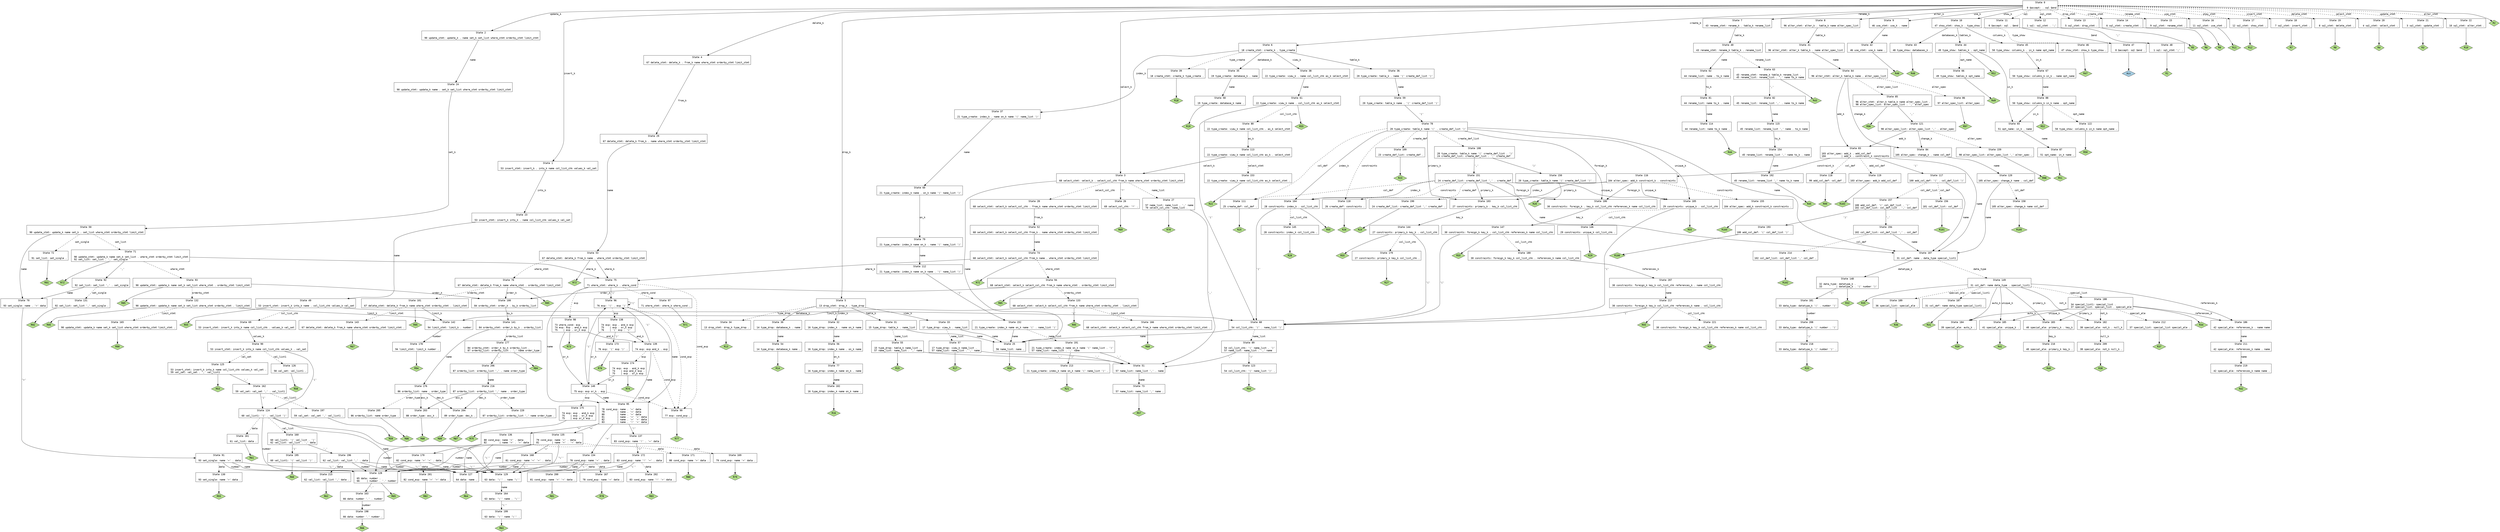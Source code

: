 // Generated by GNU Bison 3.0.4.
// Report bugs to <bug-bison@gnu.org>.
// Home page: <http://www.gnu.org/software/bison/>.

digraph "sql.y"
{
  node [fontname = courier, shape = box, colorscheme = paired6]
  edge [fontname = courier]

  0 [label="State 0\n\l  0 $accept: . sql $end\l"]
  0 -> 1 [style=solid label="insert_k"]
  0 -> 2 [style=solid label="update_k"]
  0 -> 3 [style=solid label="select_k"]
  0 -> 4 [style=solid label="delete_k"]
  0 -> 5 [style=solid label="drop_k"]
  0 -> 6 [style=solid label="create_k"]
  0 -> 7 [style=solid label="rename_k"]
  0 -> 8 [style=solid label="alter_k"]
  0 -> 9 [style=solid label="use_k"]
  0 -> 10 [style=solid label="show_k"]
  0 -> 11 [style=dashed label="sql"]
  0 -> 12 [style=dashed label="sql_stmt"]
  0 -> 13 [style=dashed label="drop_stmt"]
  0 -> 14 [style=dashed label="create_stmt"]
  0 -> 15 [style=dashed label="rename_stmt"]
  0 -> 16 [style=dashed label="use_stmt"]
  0 -> 17 [style=dashed label="show_stmt"]
  0 -> 18 [style=dashed label="insert_stmt"]
  0 -> 19 [style=dashed label="delete_stmt"]
  0 -> 20 [style=dashed label="select_stmt"]
  0 -> 21 [style=dashed label="update_stmt"]
  0 -> 22 [style=dashed label="alter_stmt"]
  0 -> "0R2" [style=solid]
 "0R2" [label="R2", fillcolor=3, shape=diamond, style=filled]
  1 [label="State 1\n\l 53 insert_stmt: insert_k . into_k name col_list_chk values_k val_set\l"]
  1 -> 23 [style=solid label="into_k"]
  2 [label="State 2\n\l 90 update_stmt: update_k . name set_k set_list where_stmt orderby_stmt limit_stmt\l"]
  2 -> 24 [style=solid label="name"]
  3 [label="State 3\n\l 68 select_stmt: select_k . select_col_chk from_k name where_stmt orderby_stmt limit_stmt\l"]
  3 -> 25 [style=solid label="name"]
  3 -> 26 [style=solid label="'*'"]
  3 -> 27 [style=dashed label="name_list"]
  3 -> 28 [style=dashed label="select_col_chk"]
  4 [label="State 4\n\l 67 delete_stmt: delete_k . from_k name where_stmt orderby_stmt limit_stmt\l"]
  4 -> 29 [style=solid label="from_k"]
  5 [label="State 5\n\l 13 drop_stmt: drop_k . type_drop\l"]
  5 -> 30 [style=solid label="database_k"]
  5 -> 31 [style=solid label="table_k"]
  5 -> 32 [style=solid label="index_k"]
  5 -> 33 [style=solid label="view_k"]
  5 -> 34 [style=dashed label="type_drop"]
  6 [label="State 6\n\l 18 create_stmt: create_k . type_create\l"]
  6 -> 35 [style=solid label="database_k"]
  6 -> 36 [style=solid label="table_k"]
  6 -> 37 [style=solid label="index_k"]
  6 -> 38 [style=solid label="view_k"]
  6 -> 39 [style=dashed label="type_create"]
  7 [label="State 7\n\l 43 rename_stmt: rename_k . table_k rename_list\l"]
  7 -> 40 [style=solid label="table_k"]
  8 [label="State 8\n\l 96 alter_stmt: alter_k . table_k name alter_spec_list\l"]
  8 -> 41 [style=solid label="table_k"]
  9 [label="State 9\n\l 46 use_stmt: use_k . name\l"]
  9 -> 42 [style=solid label="name"]
  10 [label="State 10\n\l 47 show_stmt: show_k . type_show\l"]
  10 -> 43 [style=solid label="databases_k"]
  10 -> 44 [style=solid label="tables_k"]
  10 -> 45 [style=solid label="columns_k"]
  10 -> 46 [style=dashed label="type_show"]
  11 [label="State 11\n\l  0 $accept: sql . $end\l"]
  11 -> 47 [style=solid label="$end"]
  12 [label="State 12\n\l  1 sql: sql_stmt . ';'\l"]
  12 -> 48 [style=solid label="';'"]
  13 [label="State 13\n\l  5 sql_stmt: drop_stmt .\l"]
  13 -> "13R5" [style=solid]
 "13R5" [label="R5", fillcolor=3, shape=diamond, style=filled]
  14 [label="State 14\n\l  6 sql_stmt: create_stmt .\l"]
  14 -> "14R6" [style=solid]
 "14R6" [label="R6", fillcolor=3, shape=diamond, style=filled]
  15 [label="State 15\n\l  9 sql_stmt: rename_stmt .\l"]
  15 -> "15R9" [style=solid]
 "15R9" [label="R9", fillcolor=3, shape=diamond, style=filled]
  16 [label="State 16\n\l 11 sql_stmt: use_stmt .\l"]
  16 -> "16R11" [style=solid]
 "16R11" [label="R11", fillcolor=3, shape=diamond, style=filled]
  17 [label="State 17\n\l 12 sql_stmt: show_stmt .\l"]
  17 -> "17R12" [style=solid]
 "17R12" [label="R12", fillcolor=3, shape=diamond, style=filled]
  18 [label="State 18\n\l  7 sql_stmt: insert_stmt .\l"]
  18 -> "18R7" [style=solid]
 "18R7" [label="R7", fillcolor=3, shape=diamond, style=filled]
  19 [label="State 19\n\l  8 sql_stmt: delete_stmt .\l"]
  19 -> "19R8" [style=solid]
 "19R8" [label="R8", fillcolor=3, shape=diamond, style=filled]
  20 [label="State 20\n\l  4 sql_stmt: select_stmt .\l"]
  20 -> "20R4" [style=solid]
 "20R4" [label="R4", fillcolor=3, shape=diamond, style=filled]
  21 [label="State 21\n\l  3 sql_stmt: update_stmt .\l"]
  21 -> "21R3" [style=solid]
 "21R3" [label="R3", fillcolor=3, shape=diamond, style=filled]
  22 [label="State 22\n\l 10 sql_stmt: alter_stmt .\l"]
  22 -> "22R10" [style=solid]
 "22R10" [label="R10", fillcolor=3, shape=diamond, style=filled]
  23 [label="State 23\n\l 53 insert_stmt: insert_k into_k . name col_list_chk values_k val_set\l"]
  23 -> 49 [style=solid label="name"]
  24 [label="State 24\n\l 90 update_stmt: update_k name . set_k set_list where_stmt orderby_stmt limit_stmt\l"]
  24 -> 50 [style=solid label="set_k"]
  25 [label="State 25\n\l 56 name_list: name .\l"]
  25 -> "25R56" [style=solid]
 "25R56" [label="R56", fillcolor=3, shape=diamond, style=filled]
  26 [label="State 26\n\l 69 select_col_chk: '*' .\l"]
  26 -> "26R69" [style=solid]
 "26R69" [label="R69", fillcolor=3, shape=diamond, style=filled]
  27 [label="State 27\n\l 57 name_list: name_list . ',' name\l 70 select_col_chk: name_list .\l"]
  27 -> 51 [style=solid label="','"]
  27 -> "27R70" [style=solid]
 "27R70" [label="R70", fillcolor=3, shape=diamond, style=filled]
  28 [label="State 28\n\l 68 select_stmt: select_k select_col_chk . from_k name where_stmt orderby_stmt limit_stmt\l"]
  28 -> 52 [style=solid label="from_k"]
  29 [label="State 29\n\l 67 delete_stmt: delete_k from_k . name where_stmt orderby_stmt limit_stmt\l"]
  29 -> 53 [style=solid label="name"]
  30 [label="State 30\n\l 14 type_drop: database_k . name\l"]
  30 -> 54 [style=solid label="name"]
  31 [label="State 31\n\l 15 type_drop: table_k . name_list\l"]
  31 -> 25 [style=solid label="name"]
  31 -> 55 [style=dashed label="name_list"]
  32 [label="State 32\n\l 16 type_drop: index_k . name on_k name\l"]
  32 -> 56 [style=solid label="name"]
  33 [label="State 33\n\l 17 type_drop: view_k . name_list\l"]
  33 -> 25 [style=solid label="name"]
  33 -> 57 [style=dashed label="name_list"]
  34 [label="State 34\n\l 13 drop_stmt: drop_k type_drop .\l"]
  34 -> "34R13" [style=solid]
 "34R13" [label="R13", fillcolor=3, shape=diamond, style=filled]
  35 [label="State 35\n\l 19 type_create: database_k . name\l"]
  35 -> 58 [style=solid label="name"]
  36 [label="State 36\n\l 20 type_create: table_k . name '(' create_def_list ')'\l"]
  36 -> 59 [style=solid label="name"]
  37 [label="State 37\n\l 21 type_create: index_k . name on_k name '(' name_list ')'\l"]
  37 -> 60 [style=solid label="name"]
  38 [label="State 38\n\l 22 type_create: view_k . name col_list_chk as_k select_stmt\l"]
  38 -> 61 [style=solid label="name"]
  39 [label="State 39\n\l 18 create_stmt: create_k type_create .\l"]
  39 -> "39R18" [style=solid]
 "39R18" [label="R18", fillcolor=3, shape=diamond, style=filled]
  40 [label="State 40\n\l 43 rename_stmt: rename_k table_k . rename_list\l"]
  40 -> 62 [style=solid label="name"]
  40 -> 63 [style=dashed label="rename_list"]
  41 [label="State 41\n\l 96 alter_stmt: alter_k table_k . name alter_spec_list\l"]
  41 -> 64 [style=solid label="name"]
  42 [label="State 42\n\l 46 use_stmt: use_k name .\l"]
  42 -> "42R46" [style=solid]
 "42R46" [label="R46", fillcolor=3, shape=diamond, style=filled]
  43 [label="State 43\n\l 48 type_show: databases_k .\l"]
  43 -> "43R48" [style=solid]
 "43R48" [label="R48", fillcolor=3, shape=diamond, style=filled]
  44 [label="State 44\n\l 49 type_show: tables_k . opt_name\l"]
  44 -> 65 [style=solid label="in_k"]
  44 -> 66 [style=dashed label="opt_name"]
  44 -> "44R52" [style=solid]
 "44R52" [label="R52", fillcolor=3, shape=diamond, style=filled]
  45 [label="State 45\n\l 50 type_show: columns_k . in_k name opt_name\l"]
  45 -> 67 [style=solid label="in_k"]
  46 [label="State 46\n\l 47 show_stmt: show_k type_show .\l"]
  46 -> "46R47" [style=solid]
 "46R47" [label="R47", fillcolor=3, shape=diamond, style=filled]
  47 [label="State 47\n\l  0 $accept: sql $end .\l"]
  47 -> "47R0" [style=solid]
 "47R0" [label="Acc", fillcolor=1, shape=diamond, style=filled]
  48 [label="State 48\n\l  1 sql: sql_stmt ';' .\l"]
  48 -> "48R1" [style=solid]
 "48R1" [label="R1", fillcolor=3, shape=diamond, style=filled]
  49 [label="State 49\n\l 53 insert_stmt: insert_k into_k name . col_list_chk values_k val_set\l"]
  49 -> 68 [style=solid label="'('"]
  49 -> 69 [style=dashed label="col_list_chk"]
  49 -> "49R55" [style=solid]
 "49R55" [label="R55", fillcolor=3, shape=diamond, style=filled]
  50 [label="State 50\n\l 90 update_stmt: update_k name set_k . set_list where_stmt orderby_stmt limit_stmt\l"]
  50 -> 70 [style=solid label="name"]
  50 -> 71 [style=dashed label="set_list"]
  50 -> 72 [style=dashed label="set_single"]
  51 [label="State 51\n\l 57 name_list: name_list ',' . name\l"]
  51 -> 73 [style=solid label="name"]
  52 [label="State 52\n\l 68 select_stmt: select_k select_col_chk from_k . name where_stmt orderby_stmt limit_stmt\l"]
  52 -> 74 [style=solid label="name"]
  53 [label="State 53\n\l 67 delete_stmt: delete_k from_k name . where_stmt orderby_stmt limit_stmt\l"]
  53 -> 75 [style=solid label="where_k"]
  53 -> 76 [style=dashed label="where_stmt"]
  53 -> "53R72" [style=solid]
 "53R72" [label="R72", fillcolor=3, shape=diamond, style=filled]
  54 [label="State 54\n\l 14 type_drop: database_k name .\l"]
  54 -> "54R14" [style=solid]
 "54R14" [label="R14", fillcolor=3, shape=diamond, style=filled]
  55 [label="State 55\n\l 15 type_drop: table_k name_list .\l 57 name_list: name_list . ',' name\l"]
  55 -> 51 [style=solid label="','"]
  55 -> "55R15" [style=solid]
 "55R15" [label="R15", fillcolor=3, shape=diamond, style=filled]
  56 [label="State 56\n\l 16 type_drop: index_k name . on_k name\l"]
  56 -> 77 [style=solid label="on_k"]
  57 [label="State 57\n\l 17 type_drop: view_k name_list .\l 57 name_list: name_list . ',' name\l"]
  57 -> 51 [style=solid label="','"]
  57 -> "57R17" [style=solid]
 "57R17" [label="R17", fillcolor=3, shape=diamond, style=filled]
  58 [label="State 58\n\l 19 type_create: database_k name .\l"]
  58 -> "58R19" [style=solid]
 "58R19" [label="R19", fillcolor=3, shape=diamond, style=filled]
  59 [label="State 59\n\l 20 type_create: table_k name . '(' create_def_list ')'\l"]
  59 -> 78 [style=solid label="'('"]
  60 [label="State 60\n\l 21 type_create: index_k name . on_k name '(' name_list ')'\l"]
  60 -> 79 [style=solid label="on_k"]
  61 [label="State 61\n\l 22 type_create: view_k name . col_list_chk as_k select_stmt\l"]
  61 -> 68 [style=solid label="'('"]
  61 -> 80 [style=dashed label="col_list_chk"]
  61 -> "61R55" [style=solid]
 "61R55" [label="R55", fillcolor=3, shape=diamond, style=filled]
  62 [label="State 62\n\l 44 rename_list: name . to_k name\l"]
  62 -> 81 [style=solid label="to_k"]
  63 [label="State 63\n\l 43 rename_stmt: rename_k table_k rename_list .\l 45 rename_list: rename_list . ',' name to_k name\l"]
  63 -> 82 [style=solid label="','"]
  63 -> "63R43" [style=solid]
 "63R43" [label="R43", fillcolor=3, shape=diamond, style=filled]
  64 [label="State 64\n\l 96 alter_stmt: alter_k table_k name . alter_spec_list\l"]
  64 -> 83 [style=solid label="add_k"]
  64 -> 84 [style=solid label="change_k"]
  64 -> 85 [style=dashed label="alter_spec_list"]
  64 -> 86 [style=dashed label="alter_spec"]
  65 [label="State 65\n\l 51 opt_name: in_k . name\l"]
  65 -> 87 [style=solid label="name"]
  66 [label="State 66\n\l 49 type_show: tables_k opt_name .\l"]
  66 -> "66R49" [style=solid]
 "66R49" [label="R49", fillcolor=3, shape=diamond, style=filled]
  67 [label="State 67\n\l 50 type_show: columns_k in_k . name opt_name\l"]
  67 -> 88 [style=solid label="name"]
  68 [label="State 68\n\l 54 col_list_chk: '(' . name_list ')'\l"]
  68 -> 25 [style=solid label="name"]
  68 -> 89 [style=dashed label="name_list"]
  69 [label="State 69\n\l 53 insert_stmt: insert_k into_k name col_list_chk . values_k val_set\l"]
  69 -> 90 [style=solid label="values_k"]
  70 [label="State 70\n\l 93 set_single: name . '=' data\l"]
  70 -> 91 [style=solid label="'='"]
  71 [label="State 71\n\l 90 update_stmt: update_k name set_k set_list . where_stmt orderby_stmt limit_stmt\l 92 set_list: set_list . ',' set_single\l"]
  71 -> 75 [style=solid label="where_k"]
  71 -> 92 [style=solid label="','"]
  71 -> 93 [style=dashed label="where_stmt"]
  71 -> "71R72" [style=solid]
 "71R72" [label="R72", fillcolor=3, shape=diamond, style=filled]
  72 [label="State 72\n\l 91 set_list: set_single .\l"]
  72 -> "72R91" [style=solid]
 "72R91" [label="R91", fillcolor=3, shape=diamond, style=filled]
  73 [label="State 73\n\l 57 name_list: name_list ',' name .\l"]
  73 -> "73R57" [style=solid]
 "73R57" [label="R57", fillcolor=3, shape=diamond, style=filled]
  74 [label="State 74\n\l 68 select_stmt: select_k select_col_chk from_k name . where_stmt orderby_stmt limit_stmt\l"]
  74 -> 75 [style=solid label="where_k"]
  74 -> 94 [style=dashed label="where_stmt"]
  74 -> "74R72" [style=solid]
 "74R72" [label="R72", fillcolor=3, shape=diamond, style=filled]
  75 [label="State 75\n\l 71 where_stmt: where_k . where_cond\l"]
  75 -> 95 [style=solid label="name"]
  75 -> 96 [style=solid label="'('"]
  75 -> 97 [style=dashed label="where_cond"]
  75 -> 98 [style=dashed label="exp"]
  75 -> 99 [style=dashed label="cond_exp"]
  76 [label="State 76\n\l 67 delete_stmt: delete_k from_k name where_stmt . orderby_stmt limit_stmt\l"]
  76 -> 100 [style=solid label="order_k"]
  76 -> 101 [style=dashed label="orderby_stmt"]
  76 -> "76R85" [style=solid]
 "76R85" [label="R85", fillcolor=3, shape=diamond, style=filled]
  77 [label="State 77\n\l 16 type_drop: index_k name on_k . name\l"]
  77 -> 102 [style=solid label="name"]
  78 [label="State 78\n\l 20 type_create: table_k name '(' . create_def_list ')'\l"]
  78 -> 103 [style=solid label="primary_k"]
  78 -> 104 [style=solid label="index_k"]
  78 -> 105 [style=solid label="unique_k"]
  78 -> 106 [style=solid label="foreign_k"]
  78 -> 107 [style=solid label="name"]
  78 -> 108 [style=dashed label="create_def_list"]
  78 -> 109 [style=dashed label="create_def"]
  78 -> 110 [style=dashed label="constraints"]
  78 -> 111 [style=dashed label="col_def"]
  79 [label="State 79\n\l 21 type_create: index_k name on_k . name '(' name_list ')'\l"]
  79 -> 112 [style=solid label="name"]
  80 [label="State 80\n\l 22 type_create: view_k name col_list_chk . as_k select_stmt\l"]
  80 -> 113 [style=solid label="as_k"]
  81 [label="State 81\n\l 44 rename_list: name to_k . name\l"]
  81 -> 114 [style=solid label="name"]
  82 [label="State 82\n\l 45 rename_list: rename_list ',' . name to_k name\l"]
  82 -> 115 [style=solid label="name"]
  83 [label="State 83\n\l103 alter_spec: add_k . add_col_def\l104           | add_k . constraint_k constraints\l"]
  83 -> 116 [style=solid label="constraint_k"]
  83 -> 107 [style=solid label="name"]
  83 -> 117 [style=solid label="'('"]
  83 -> 118 [style=dashed label="col_def"]
  83 -> 119 [style=dashed label="add_col_def"]
  84 [label="State 84\n\l105 alter_spec: change_k . name col_def\l"]
  84 -> 120 [style=solid label="name"]
  85 [label="State 85\n\l 96 alter_stmt: alter_k table_k name alter_spec_list .\l 98 alter_spec_list: alter_spec_list . ',' alter_spec\l"]
  85 -> 121 [style=solid label="','"]
  85 -> "85R96" [style=solid]
 "85R96" [label="R96", fillcolor=3, shape=diamond, style=filled]
  86 [label="State 86\n\l 97 alter_spec_list: alter_spec .\l"]
  86 -> "86R97" [style=solid]
 "86R97" [label="R97", fillcolor=3, shape=diamond, style=filled]
  87 [label="State 87\n\l 51 opt_name: in_k name .\l"]
  87 -> "87R51" [style=solid]
 "87R51" [label="R51", fillcolor=3, shape=diamond, style=filled]
  88 [label="State 88\n\l 50 type_show: columns_k in_k name . opt_name\l"]
  88 -> 65 [style=solid label="in_k"]
  88 -> 122 [style=dashed label="opt_name"]
  88 -> "88R52" [style=solid]
 "88R52" [label="R52", fillcolor=3, shape=diamond, style=filled]
  89 [label="State 89\n\l 54 col_list_chk: '(' name_list . ')'\l 57 name_list: name_list . ',' name\l"]
  89 -> 123 [style=solid label="')'"]
  89 -> 51 [style=solid label="','"]
  90 [label="State 90\n\l 53 insert_stmt: insert_k into_k name col_list_chk values_k . val_set\l"]
  90 -> 124 [style=solid label="'('"]
  90 -> 125 [style=dashed label="val_set"]
  90 -> 126 [style=dashed label="val_list1"]
  91 [label="State 91\n\l 93 set_single: name '=' . data\l"]
  91 -> 127 [style=solid label="name"]
  91 -> 128 [style=solid label="number"]
  91 -> 129 [style=solid label="'\\''"]
  91 -> 130 [style=dashed label="data"]
  92 [label="State 92\n\l 92 set_list: set_list ',' . set_single\l"]
  92 -> 70 [style=solid label="name"]
  92 -> 131 [style=dashed label="set_single"]
  93 [label="State 93\n\l 90 update_stmt: update_k name set_k set_list where_stmt . orderby_stmt limit_stmt\l"]
  93 -> 100 [style=solid label="order_k"]
  93 -> 132 [style=dashed label="orderby_stmt"]
  93 -> "93R85" [style=solid]
 "93R85" [label="R85", fillcolor=3, shape=diamond, style=filled]
  94 [label="State 94\n\l 68 select_stmt: select_k select_col_chk from_k name where_stmt . orderby_stmt limit_stmt\l"]
  94 -> 100 [style=solid label="order_k"]
  94 -> 133 [style=dashed label="orderby_stmt"]
  94 -> "94R85" [style=solid]
 "94R85" [label="R85", fillcolor=3, shape=diamond, style=filled]
  95 [label="State 95\n\l 78 cond_exp: name . '=' data\l 79         | name . '<' data\l 80         | name . '>' data\l 81         | name . '<' '=' data\l 82         | name . '>' '=' data\l 83         | name . '!' '=' data\l"]
  95 -> 134 [style=solid label="'='"]
  95 -> 135 [style=solid label="'<'"]
  95 -> 136 [style=solid label="'>'"]
  95 -> 137 [style=solid label="'!'"]
  96 [label="State 96\n\l 76 exp: '(' . exp ')'\l"]
  96 -> 95 [style=solid label="name"]
  96 -> 96 [style=solid label="'('"]
  96 -> 138 [style=dashed label="exp"]
  96 -> 99 [style=dashed label="cond_exp"]
  97 [label="State 97\n\l 71 where_stmt: where_k where_cond .\l"]
  97 -> "97R71" [style=solid]
 "97R71" [label="R71", fillcolor=3, shape=diamond, style=filled]
  98 [label="State 98\n\l 73 where_cond: exp .\l 74 exp: exp . and_k exp\l 75    | exp . or_k exp\l"]
  98 -> 139 [style=solid label="and_k"]
  98 -> 140 [style=solid label="or_k"]
  98 -> "98R73" [style=solid]
 "98R73" [label="R73", fillcolor=3, shape=diamond, style=filled]
  99 [label="State 99\n\l 77 exp: cond_exp .\l"]
  99 -> "99R77" [style=solid]
 "99R77" [label="R77", fillcolor=3, shape=diamond, style=filled]
  100 [label="State 100\n\l 84 orderby_stmt: order_k . by_k orderby_list\l"]
  100 -> 141 [style=solid label="by_k"]
  101 [label="State 101\n\l 67 delete_stmt: delete_k from_k name where_stmt orderby_stmt . limit_stmt\l"]
  101 -> 142 [style=solid label="limit_k"]
  101 -> 143 [style=dashed label="limit_stmt"]
  101 -> "101R95" [style=solid]
 "101R95" [label="R95", fillcolor=3, shape=diamond, style=filled]
  102 [label="State 102\n\l 16 type_drop: index_k name on_k name .\l"]
  102 -> "102R16" [style=solid]
 "102R16" [label="R16", fillcolor=3, shape=diamond, style=filled]
  103 [label="State 103\n\l 27 constraints: primary_k . key_k col_list_chk\l"]
  103 -> 144 [style=solid label="key_k"]
  104 [label="State 104\n\l 28 constraints: index_k . col_list_chk\l"]
  104 -> 68 [style=solid label="'('"]
  104 -> 145 [style=dashed label="col_list_chk"]
  104 -> "104R55" [style=solid]
 "104R55" [label="R55", fillcolor=3, shape=diamond, style=filled]
  105 [label="State 105\n\l 29 constraints: unique_k . col_list_chk\l"]
  105 -> 68 [style=solid label="'('"]
  105 -> 146 [style=dashed label="col_list_chk"]
  105 -> "105R55" [style=solid]
 "105R55" [label="R55", fillcolor=3, shape=diamond, style=filled]
  106 [label="State 106\n\l 30 constraints: foreign_k . key_k col_list_chk references_k name col_list_chk\l"]
  106 -> 147 [style=solid label="key_k"]
  107 [label="State 107\n\l 31 col_def: name . data_type special_list1\l"]
  107 -> 148 [style=solid label="datatype_k"]
  107 -> 149 [style=dashed label="data_type"]
  108 [label="State 108\n\l 20 type_create: table_k name '(' create_def_list . ')'\l 24 create_def_list: create_def_list . ',' create_def\l"]
  108 -> 150 [style=solid label="')'"]
  108 -> 151 [style=solid label="','"]
  109 [label="State 109\n\l 23 create_def_list: create_def .\l"]
  109 -> "109R23" [style=solid]
 "109R23" [label="R23", fillcolor=3, shape=diamond, style=filled]
  110 [label="State 110\n\l 26 create_def: constraints .\l"]
  110 -> "110R26" [style=solid]
 "110R26" [label="R26", fillcolor=3, shape=diamond, style=filled]
  111 [label="State 111\n\l 25 create_def: col_def .\l"]
  111 -> "111R25" [style=solid]
 "111R25" [label="R25", fillcolor=3, shape=diamond, style=filled]
  112 [label="State 112\n\l 21 type_create: index_k name on_k name . '(' name_list ')'\l"]
  112 -> 152 [style=solid label="'('"]
  113 [label="State 113\n\l 22 type_create: view_k name col_list_chk as_k . select_stmt\l"]
  113 -> 3 [style=solid label="select_k"]
  113 -> 153 [style=dashed label="select_stmt"]
  114 [label="State 114\n\l 44 rename_list: name to_k name .\l"]
  114 -> "114R44" [style=solid]
 "114R44" [label="R44", fillcolor=3, shape=diamond, style=filled]
  115 [label="State 115\n\l 45 rename_list: rename_list ',' name . to_k name\l"]
  115 -> 154 [style=solid label="to_k"]
  116 [label="State 116\n\l104 alter_spec: add_k constraint_k . constraints\l"]
  116 -> 103 [style=solid label="primary_k"]
  116 -> 104 [style=solid label="index_k"]
  116 -> 105 [style=solid label="unique_k"]
  116 -> 106 [style=solid label="foreign_k"]
  116 -> 155 [style=dashed label="constraints"]
  117 [label="State 117\n\l100 add_col_def: '(' . col_def_list ')'\l"]
  117 -> 107 [style=solid label="name"]
  117 -> 156 [style=dashed label="col_def"]
  117 -> 157 [style=dashed label="col_def_list"]
  118 [label="State 118\n\l 99 add_col_def: col_def .\l"]
  118 -> "118R99" [style=solid]
 "118R99" [label="R99", fillcolor=3, shape=diamond, style=filled]
  119 [label="State 119\n\l103 alter_spec: add_k add_col_def .\l"]
  119 -> "119R103" [style=solid]
 "119R103" [label="R103", fillcolor=3, shape=diamond, style=filled]
  120 [label="State 120\n\l105 alter_spec: change_k name . col_def\l"]
  120 -> 107 [style=solid label="name"]
  120 -> 158 [style=dashed label="col_def"]
  121 [label="State 121\n\l 98 alter_spec_list: alter_spec_list ',' . alter_spec\l"]
  121 -> 83 [style=solid label="add_k"]
  121 -> 84 [style=solid label="change_k"]
  121 -> 159 [style=dashed label="alter_spec"]
  122 [label="State 122\n\l 50 type_show: columns_k in_k name opt_name .\l"]
  122 -> "122R50" [style=solid]
 "122R50" [label="R50", fillcolor=3, shape=diamond, style=filled]
  123 [label="State 123\n\l 54 col_list_chk: '(' name_list ')' .\l"]
  123 -> "123R54" [style=solid]
 "123R54" [label="R54", fillcolor=3, shape=diamond, style=filled]
  124 [label="State 124\n\l 60 val_list1: '(' . val_list ')'\l"]
  124 -> 127 [style=solid label="name"]
  124 -> 128 [style=solid label="number"]
  124 -> 129 [style=solid label="'\\''"]
  124 -> 160 [style=dashed label="val_list"]
  124 -> 161 [style=dashed label="data"]
  125 [label="State 125\n\l 53 insert_stmt: insert_k into_k name col_list_chk values_k val_set .\l 59 val_set: val_set . ',' val_list1\l"]
  125 -> 162 [style=solid label="','"]
  125 -> "125R53" [style=solid]
 "125R53" [label="R53", fillcolor=3, shape=diamond, style=filled]
  126 [label="State 126\n\l 58 val_set: val_list1 .\l"]
  126 -> "126R58" [style=solid]
 "126R58" [label="R58", fillcolor=3, shape=diamond, style=filled]
  127 [label="State 127\n\l 64 data: name .\l"]
  127 -> "127R64" [style=solid]
 "127R64" [label="R64", fillcolor=3, shape=diamond, style=filled]
  128 [label="State 128\n\l 65 data: number .\l 66     | number . '.' number\l"]
  128 -> 163 [style=solid label="'.'"]
  128 -> "128R65" [style=solid]
 "128R65" [label="R65", fillcolor=3, shape=diamond, style=filled]
  129 [label="State 129\n\l 63 data: '\\'' . name '\\''\l"]
  129 -> 164 [style=solid label="name"]
  130 [label="State 130\n\l 93 set_single: name '=' data .\l"]
  130 -> "130R93" [style=solid]
 "130R93" [label="R93", fillcolor=3, shape=diamond, style=filled]
  131 [label="State 131\n\l 92 set_list: set_list ',' set_single .\l"]
  131 -> "131R92" [style=solid]
 "131R92" [label="R92", fillcolor=3, shape=diamond, style=filled]
  132 [label="State 132\n\l 90 update_stmt: update_k name set_k set_list where_stmt orderby_stmt . limit_stmt\l"]
  132 -> 142 [style=solid label="limit_k"]
  132 -> 165 [style=dashed label="limit_stmt"]
  132 -> "132R95" [style=solid]
 "132R95" [label="R95", fillcolor=3, shape=diamond, style=filled]
  133 [label="State 133\n\l 68 select_stmt: select_k select_col_chk from_k name where_stmt orderby_stmt . limit_stmt\l"]
  133 -> 142 [style=solid label="limit_k"]
  133 -> 166 [style=dashed label="limit_stmt"]
  133 -> "133R95" [style=solid]
 "133R95" [label="R95", fillcolor=3, shape=diamond, style=filled]
  134 [label="State 134\n\l 78 cond_exp: name '=' . data\l"]
  134 -> 127 [style=solid label="name"]
  134 -> 128 [style=solid label="number"]
  134 -> 129 [style=solid label="'\\''"]
  134 -> 167 [style=dashed label="data"]
  135 [label="State 135\n\l 79 cond_exp: name '<' . data\l 81         | name '<' . '=' data\l"]
  135 -> 127 [style=solid label="name"]
  135 -> 128 [style=solid label="number"]
  135 -> 129 [style=solid label="'\\''"]
  135 -> 168 [style=solid label="'='"]
  135 -> 169 [style=dashed label="data"]
  136 [label="State 136\n\l 80 cond_exp: name '>' . data\l 82         | name '>' . '=' data\l"]
  136 -> 127 [style=solid label="name"]
  136 -> 128 [style=solid label="number"]
  136 -> 129 [style=solid label="'\\''"]
  136 -> 170 [style=solid label="'='"]
  136 -> 171 [style=dashed label="data"]
  137 [label="State 137\n\l 83 cond_exp: name '!' . '=' data\l"]
  137 -> 172 [style=solid label="'='"]
  138 [label="State 138\n\l 74 exp: exp . and_k exp\l 75    | exp . or_k exp\l 76    | '(' exp . ')'\l"]
  138 -> 139 [style=solid label="and_k"]
  138 -> 140 [style=solid label="or_k"]
  138 -> 173 [style=solid label="')'"]
  139 [label="State 139\n\l 74 exp: exp and_k . exp\l"]
  139 -> 95 [style=solid label="name"]
  139 -> 96 [style=solid label="'('"]
  139 -> 174 [style=dashed label="exp"]
  139 -> 99 [style=dashed label="cond_exp"]
  140 [label="State 140\n\l 75 exp: exp or_k . exp\l"]
  140 -> 95 [style=solid label="name"]
  140 -> 96 [style=solid label="'('"]
  140 -> 175 [style=dashed label="exp"]
  140 -> 99 [style=dashed label="cond_exp"]
  141 [label="State 141\n\l 84 orderby_stmt: order_k by_k . orderby_list\l"]
  141 -> 176 [style=solid label="name"]
  141 -> 177 [style=dashed label="orderby_list"]
  142 [label="State 142\n\l 94 limit_stmt: limit_k . number\l"]
  142 -> 178 [style=solid label="number"]
  143 [label="State 143\n\l 67 delete_stmt: delete_k from_k name where_stmt orderby_stmt limit_stmt .\l"]
  143 -> "143R67" [style=solid]
 "143R67" [label="R67", fillcolor=3, shape=diamond, style=filled]
  144 [label="State 144\n\l 27 constraints: primary_k key_k . col_list_chk\l"]
  144 -> 68 [style=solid label="'('"]
  144 -> 179 [style=dashed label="col_list_chk"]
  144 -> "144R55" [style=solid]
 "144R55" [label="R55", fillcolor=3, shape=diamond, style=filled]
  145 [label="State 145\n\l 28 constraints: index_k col_list_chk .\l"]
  145 -> "145R28" [style=solid]
 "145R28" [label="R28", fillcolor=3, shape=diamond, style=filled]
  146 [label="State 146\n\l 29 constraints: unique_k col_list_chk .\l"]
  146 -> "146R29" [style=solid]
 "146R29" [label="R29", fillcolor=3, shape=diamond, style=filled]
  147 [label="State 147\n\l 30 constraints: foreign_k key_k . col_list_chk references_k name col_list_chk\l"]
  147 -> 68 [style=solid label="'('"]
  147 -> 180 [style=dashed label="col_list_chk"]
  147 -> "147R55" [style=solid]
 "147R55" [label="R55", fillcolor=3, shape=diamond, style=filled]
  148 [label="State 148\n\l 32 data_type: datatype_k .\l 33          | datatype_k . '(' number ')'\l"]
  148 -> 181 [style=solid label="'('"]
  148 -> "148R32" [style=solid]
 "148R32" [label="R32", fillcolor=3, shape=diamond, style=filled]
  149 [label="State 149\n\l 31 col_def: name data_type . special_list1\l"]
  149 -> 182 [style=solid label="not_k"]
  149 -> 183 [style=solid label="primary_k"]
  149 -> 184 [style=solid label="auto_k"]
  149 -> 185 [style=solid label="unique_k"]
  149 -> 186 [style=solid label="references_k"]
  149 -> 187 [style=dashed label="special_list1"]
  149 -> 188 [style=dashed label="special_list"]
  149 -> 189 [style=dashed label="special_ele"]
  149 -> "149R35" [style=solid]
 "149R35" [label="R35", fillcolor=3, shape=diamond, style=filled]
  150 [label="State 150\n\l 20 type_create: table_k name '(' create_def_list ')' .\l"]
  150 -> "150R20" [style=solid]
 "150R20" [label="R20", fillcolor=3, shape=diamond, style=filled]
  151 [label="State 151\n\l 24 create_def_list: create_def_list ',' . create_def\l"]
  151 -> 103 [style=solid label="primary_k"]
  151 -> 104 [style=solid label="index_k"]
  151 -> 105 [style=solid label="unique_k"]
  151 -> 106 [style=solid label="foreign_k"]
  151 -> 107 [style=solid label="name"]
  151 -> 190 [style=dashed label="create_def"]
  151 -> 110 [style=dashed label="constraints"]
  151 -> 111 [style=dashed label="col_def"]
  152 [label="State 152\n\l 21 type_create: index_k name on_k name '(' . name_list ')'\l"]
  152 -> 25 [style=solid label="name"]
  152 -> 191 [style=dashed label="name_list"]
  153 [label="State 153\n\l 22 type_create: view_k name col_list_chk as_k select_stmt .\l"]
  153 -> "153R22" [style=solid]
 "153R22" [label="R22", fillcolor=3, shape=diamond, style=filled]
  154 [label="State 154\n\l 45 rename_list: rename_list ',' name to_k . name\l"]
  154 -> 192 [style=solid label="name"]
  155 [label="State 155\n\l104 alter_spec: add_k constraint_k constraints .\l"]
  155 -> "155R104" [style=solid]
 "155R104" [label="R104", fillcolor=3, shape=diamond, style=filled]
  156 [label="State 156\n\l101 col_def_list: col_def .\l"]
  156 -> "156R101" [style=solid]
 "156R101" [label="R101", fillcolor=3, shape=diamond, style=filled]
  157 [label="State 157\n\l100 add_col_def: '(' col_def_list . ')'\l102 col_def_list: col_def_list . ',' col_def\l"]
  157 -> 193 [style=solid label="')'"]
  157 -> 194 [style=solid label="','"]
  158 [label="State 158\n\l105 alter_spec: change_k name col_def .\l"]
  158 -> "158R105" [style=solid]
 "158R105" [label="R105", fillcolor=3, shape=diamond, style=filled]
  159 [label="State 159\n\l 98 alter_spec_list: alter_spec_list ',' alter_spec .\l"]
  159 -> "159R98" [style=solid]
 "159R98" [label="R98", fillcolor=3, shape=diamond, style=filled]
  160 [label="State 160\n\l 60 val_list1: '(' val_list . ')'\l 62 val_list: val_list . ',' data\l"]
  160 -> 195 [style=solid label="')'"]
  160 -> 196 [style=solid label="','"]
  161 [label="State 161\n\l 61 val_list: data .\l"]
  161 -> "161R61" [style=solid]
 "161R61" [label="R61", fillcolor=3, shape=diamond, style=filled]
  162 [label="State 162\n\l 59 val_set: val_set ',' . val_list1\l"]
  162 -> 124 [style=solid label="'('"]
  162 -> 197 [style=dashed label="val_list1"]
  163 [label="State 163\n\l 66 data: number '.' . number\l"]
  163 -> 198 [style=solid label="number"]
  164 [label="State 164\n\l 63 data: '\\'' name . '\\''\l"]
  164 -> 199 [style=solid label="'\\''"]
  165 [label="State 165\n\l 90 update_stmt: update_k name set_k set_list where_stmt orderby_stmt limit_stmt .\l"]
  165 -> "165R90" [style=solid]
 "165R90" [label="R90", fillcolor=3, shape=diamond, style=filled]
  166 [label="State 166\n\l 68 select_stmt: select_k select_col_chk from_k name where_stmt orderby_stmt limit_stmt .\l"]
  166 -> "166R68" [style=solid]
 "166R68" [label="R68", fillcolor=3, shape=diamond, style=filled]
  167 [label="State 167\n\l 78 cond_exp: name '=' data .\l"]
  167 -> "167R78" [style=solid]
 "167R78" [label="R78", fillcolor=3, shape=diamond, style=filled]
  168 [label="State 168\n\l 81 cond_exp: name '<' '=' . data\l"]
  168 -> 127 [style=solid label="name"]
  168 -> 128 [style=solid label="number"]
  168 -> 129 [style=solid label="'\\''"]
  168 -> 200 [style=dashed label="data"]
  169 [label="State 169\n\l 79 cond_exp: name '<' data .\l"]
  169 -> "169R79" [style=solid]
 "169R79" [label="R79", fillcolor=3, shape=diamond, style=filled]
  170 [label="State 170\n\l 82 cond_exp: name '>' '=' . data\l"]
  170 -> 127 [style=solid label="name"]
  170 -> 128 [style=solid label="number"]
  170 -> 129 [style=solid label="'\\''"]
  170 -> 201 [style=dashed label="data"]
  171 [label="State 171\n\l 80 cond_exp: name '>' data .\l"]
  171 -> "171R80" [style=solid]
 "171R80" [label="R80", fillcolor=3, shape=diamond, style=filled]
  172 [label="State 172\n\l 83 cond_exp: name '!' '=' . data\l"]
  172 -> 127 [style=solid label="name"]
  172 -> 128 [style=solid label="number"]
  172 -> 129 [style=solid label="'\\''"]
  172 -> 202 [style=dashed label="data"]
  173 [label="State 173\n\l 76 exp: '(' exp ')' .\l"]
  173 -> "173R76" [style=solid]
 "173R76" [label="R76", fillcolor=3, shape=diamond, style=filled]
  174 [label="State 174\n\l 74 exp: exp . and_k exp\l 74    | exp and_k exp .\l 75    | exp . or_k exp\l"]
  174 -> 140 [style=solid label="or_k"]
  174 -> "174R74" [style=solid]
 "174R74" [label="R74", fillcolor=3, shape=diamond, style=filled]
  175 [label="State 175\n\l 74 exp: exp . and_k exp\l 75    | exp . or_k exp\l 75    | exp or_k exp .\l"]
  175 -> "175R75" [style=solid]
 "175R75" [label="R75", fillcolor=3, shape=diamond, style=filled]
  176 [label="State 176\n\l 86 orderby_list: name . order_type\l"]
  176 -> 203 [style=solid label="asc_k"]
  176 -> 204 [style=solid label="dec_k"]
  176 -> 205 [style=dashed label="order_type"]
  177 [label="State 177\n\l 84 orderby_stmt: order_k by_k orderby_list .\l 87 orderby_list: orderby_list . ',' name order_type\l"]
  177 -> 206 [style=solid label="','"]
  177 -> "177R84" [style=solid]
 "177R84" [label="R84", fillcolor=3, shape=diamond, style=filled]
  178 [label="State 178\n\l 94 limit_stmt: limit_k number .\l"]
  178 -> "178R94" [style=solid]
 "178R94" [label="R94", fillcolor=3, shape=diamond, style=filled]
  179 [label="State 179\n\l 27 constraints: primary_k key_k col_list_chk .\l"]
  179 -> "179R27" [style=solid]
 "179R27" [label="R27", fillcolor=3, shape=diamond, style=filled]
  180 [label="State 180\n\l 30 constraints: foreign_k key_k col_list_chk . references_k name col_list_chk\l"]
  180 -> 207 [style=solid label="references_k"]
  181 [label="State 181\n\l 33 data_type: datatype_k '(' . number ')'\l"]
  181 -> 208 [style=solid label="number"]
  182 [label="State 182\n\l 38 special_ele: not_k . null_k\l"]
  182 -> 209 [style=solid label="null_k"]
  183 [label="State 183\n\l 40 special_ele: primary_k . key_k\l"]
  183 -> 210 [style=solid label="key_k"]
  184 [label="State 184\n\l 39 special_ele: auto_k .\l"]
  184 -> "184R39" [style=solid]
 "184R39" [label="R39", fillcolor=3, shape=diamond, style=filled]
  185 [label="State 185\n\l 41 special_ele: unique_k .\l"]
  185 -> "185R41" [style=solid]
 "185R41" [label="R41", fillcolor=3, shape=diamond, style=filled]
  186 [label="State 186\n\l 42 special_ele: references_k . name name\l"]
  186 -> 211 [style=solid label="name"]
  187 [label="State 187\n\l 31 col_def: name data_type special_list1 .\l"]
  187 -> "187R31" [style=solid]
 "187R31" [label="R31", fillcolor=3, shape=diamond, style=filled]
  188 [label="State 188\n\l 34 special_list1: special_list .\l 37 special_list: special_list . special_ele\l"]
  188 -> 182 [style=solid label="not_k"]
  188 -> 183 [style=solid label="primary_k"]
  188 -> 184 [style=solid label="auto_k"]
  188 -> 185 [style=solid label="unique_k"]
  188 -> 186 [style=solid label="references_k"]
  188 -> 212 [style=dashed label="special_ele"]
  188 -> "188R34" [style=solid]
 "188R34" [label="R34", fillcolor=3, shape=diamond, style=filled]
  189 [label="State 189\n\l 36 special_list: special_ele .\l"]
  189 -> "189R36" [style=solid]
 "189R36" [label="R36", fillcolor=3, shape=diamond, style=filled]
  190 [label="State 190\n\l 24 create_def_list: create_def_list ',' create_def .\l"]
  190 -> "190R24" [style=solid]
 "190R24" [label="R24", fillcolor=3, shape=diamond, style=filled]
  191 [label="State 191\n\l 21 type_create: index_k name on_k name '(' name_list . ')'\l 57 name_list: name_list . ',' name\l"]
  191 -> 213 [style=solid label="')'"]
  191 -> 51 [style=solid label="','"]
  192 [label="State 192\n\l 45 rename_list: rename_list ',' name to_k name .\l"]
  192 -> "192R45" [style=solid]
 "192R45" [label="R45", fillcolor=3, shape=diamond, style=filled]
  193 [label="State 193\n\l100 add_col_def: '(' col_def_list ')' .\l"]
  193 -> "193R100" [style=solid]
 "193R100" [label="R100", fillcolor=3, shape=diamond, style=filled]
  194 [label="State 194\n\l102 col_def_list: col_def_list ',' . col_def\l"]
  194 -> 107 [style=solid label="name"]
  194 -> 214 [style=dashed label="col_def"]
  195 [label="State 195\n\l 60 val_list1: '(' val_list ')' .\l"]
  195 -> "195R60" [style=solid]
 "195R60" [label="R60", fillcolor=3, shape=diamond, style=filled]
  196 [label="State 196\n\l 62 val_list: val_list ',' . data\l"]
  196 -> 127 [style=solid label="name"]
  196 -> 128 [style=solid label="number"]
  196 -> 129 [style=solid label="'\\''"]
  196 -> 215 [style=dashed label="data"]
  197 [label="State 197\n\l 59 val_set: val_set ',' val_list1 .\l"]
  197 -> "197R59" [style=solid]
 "197R59" [label="R59", fillcolor=3, shape=diamond, style=filled]
  198 [label="State 198\n\l 66 data: number '.' number .\l"]
  198 -> "198R66" [style=solid]
 "198R66" [label="R66", fillcolor=3, shape=diamond, style=filled]
  199 [label="State 199\n\l 63 data: '\\'' name '\\'' .\l"]
  199 -> "199R63" [style=solid]
 "199R63" [label="R63", fillcolor=3, shape=diamond, style=filled]
  200 [label="State 200\n\l 81 cond_exp: name '<' '=' data .\l"]
  200 -> "200R81" [style=solid]
 "200R81" [label="R81", fillcolor=3, shape=diamond, style=filled]
  201 [label="State 201\n\l 82 cond_exp: name '>' '=' data .\l"]
  201 -> "201R82" [style=solid]
 "201R82" [label="R82", fillcolor=3, shape=diamond, style=filled]
  202 [label="State 202\n\l 83 cond_exp: name '!' '=' data .\l"]
  202 -> "202R83" [style=solid]
 "202R83" [label="R83", fillcolor=3, shape=diamond, style=filled]
  203 [label="State 203\n\l 88 order_type: asc_k .\l"]
  203 -> "203R88" [style=solid]
 "203R88" [label="R88", fillcolor=3, shape=diamond, style=filled]
  204 [label="State 204\n\l 89 order_type: dec_k .\l"]
  204 -> "204R89" [style=solid]
 "204R89" [label="R89", fillcolor=3, shape=diamond, style=filled]
  205 [label="State 205\n\l 86 orderby_list: name order_type .\l"]
  205 -> "205R86" [style=solid]
 "205R86" [label="R86", fillcolor=3, shape=diamond, style=filled]
  206 [label="State 206\n\l 87 orderby_list: orderby_list ',' . name order_type\l"]
  206 -> 216 [style=solid label="name"]
  207 [label="State 207\n\l 30 constraints: foreign_k key_k col_list_chk references_k . name col_list_chk\l"]
  207 -> 217 [style=solid label="name"]
  208 [label="State 208\n\l 33 data_type: datatype_k '(' number . ')'\l"]
  208 -> 218 [style=solid label="')'"]
  209 [label="State 209\n\l 38 special_ele: not_k null_k .\l"]
  209 -> "209R38" [style=solid]
 "209R38" [label="R38", fillcolor=3, shape=diamond, style=filled]
  210 [label="State 210\n\l 40 special_ele: primary_k key_k .\l"]
  210 -> "210R40" [style=solid]
 "210R40" [label="R40", fillcolor=3, shape=diamond, style=filled]
  211 [label="State 211\n\l 42 special_ele: references_k name . name\l"]
  211 -> 219 [style=solid label="name"]
  212 [label="State 212\n\l 37 special_list: special_list special_ele .\l"]
  212 -> "212R37" [style=solid]
 "212R37" [label="R37", fillcolor=3, shape=diamond, style=filled]
  213 [label="State 213\n\l 21 type_create: index_k name on_k name '(' name_list ')' .\l"]
  213 -> "213R21" [style=solid]
 "213R21" [label="R21", fillcolor=3, shape=diamond, style=filled]
  214 [label="State 214\n\l102 col_def_list: col_def_list ',' col_def .\l"]
  214 -> "214R102" [style=solid]
 "214R102" [label="R102", fillcolor=3, shape=diamond, style=filled]
  215 [label="State 215\n\l 62 val_list: val_list ',' data .\l"]
  215 -> "215R62" [style=solid]
 "215R62" [label="R62", fillcolor=3, shape=diamond, style=filled]
  216 [label="State 216\n\l 87 orderby_list: orderby_list ',' name . order_type\l"]
  216 -> 203 [style=solid label="asc_k"]
  216 -> 204 [style=solid label="dec_k"]
  216 -> 220 [style=dashed label="order_type"]
  217 [label="State 217\n\l 30 constraints: foreign_k key_k col_list_chk references_k name . col_list_chk\l"]
  217 -> 68 [style=solid label="'('"]
  217 -> 221 [style=dashed label="col_list_chk"]
  217 -> "217R55" [style=solid]
 "217R55" [label="R55", fillcolor=3, shape=diamond, style=filled]
  218 [label="State 218\n\l 33 data_type: datatype_k '(' number ')' .\l"]
  218 -> "218R33" [style=solid]
 "218R33" [label="R33", fillcolor=3, shape=diamond, style=filled]
  219 [label="State 219\n\l 42 special_ele: references_k name name .\l"]
  219 -> "219R42" [style=solid]
 "219R42" [label="R42", fillcolor=3, shape=diamond, style=filled]
  220 [label="State 220\n\l 87 orderby_list: orderby_list ',' name order_type .\l"]
  220 -> "220R87" [style=solid]
 "220R87" [label="R87", fillcolor=3, shape=diamond, style=filled]
  221 [label="State 221\n\l 30 constraints: foreign_k key_k col_list_chk references_k name col_list_chk .\l"]
  221 -> "221R30" [style=solid]
 "221R30" [label="R30", fillcolor=3, shape=diamond, style=filled]
}
